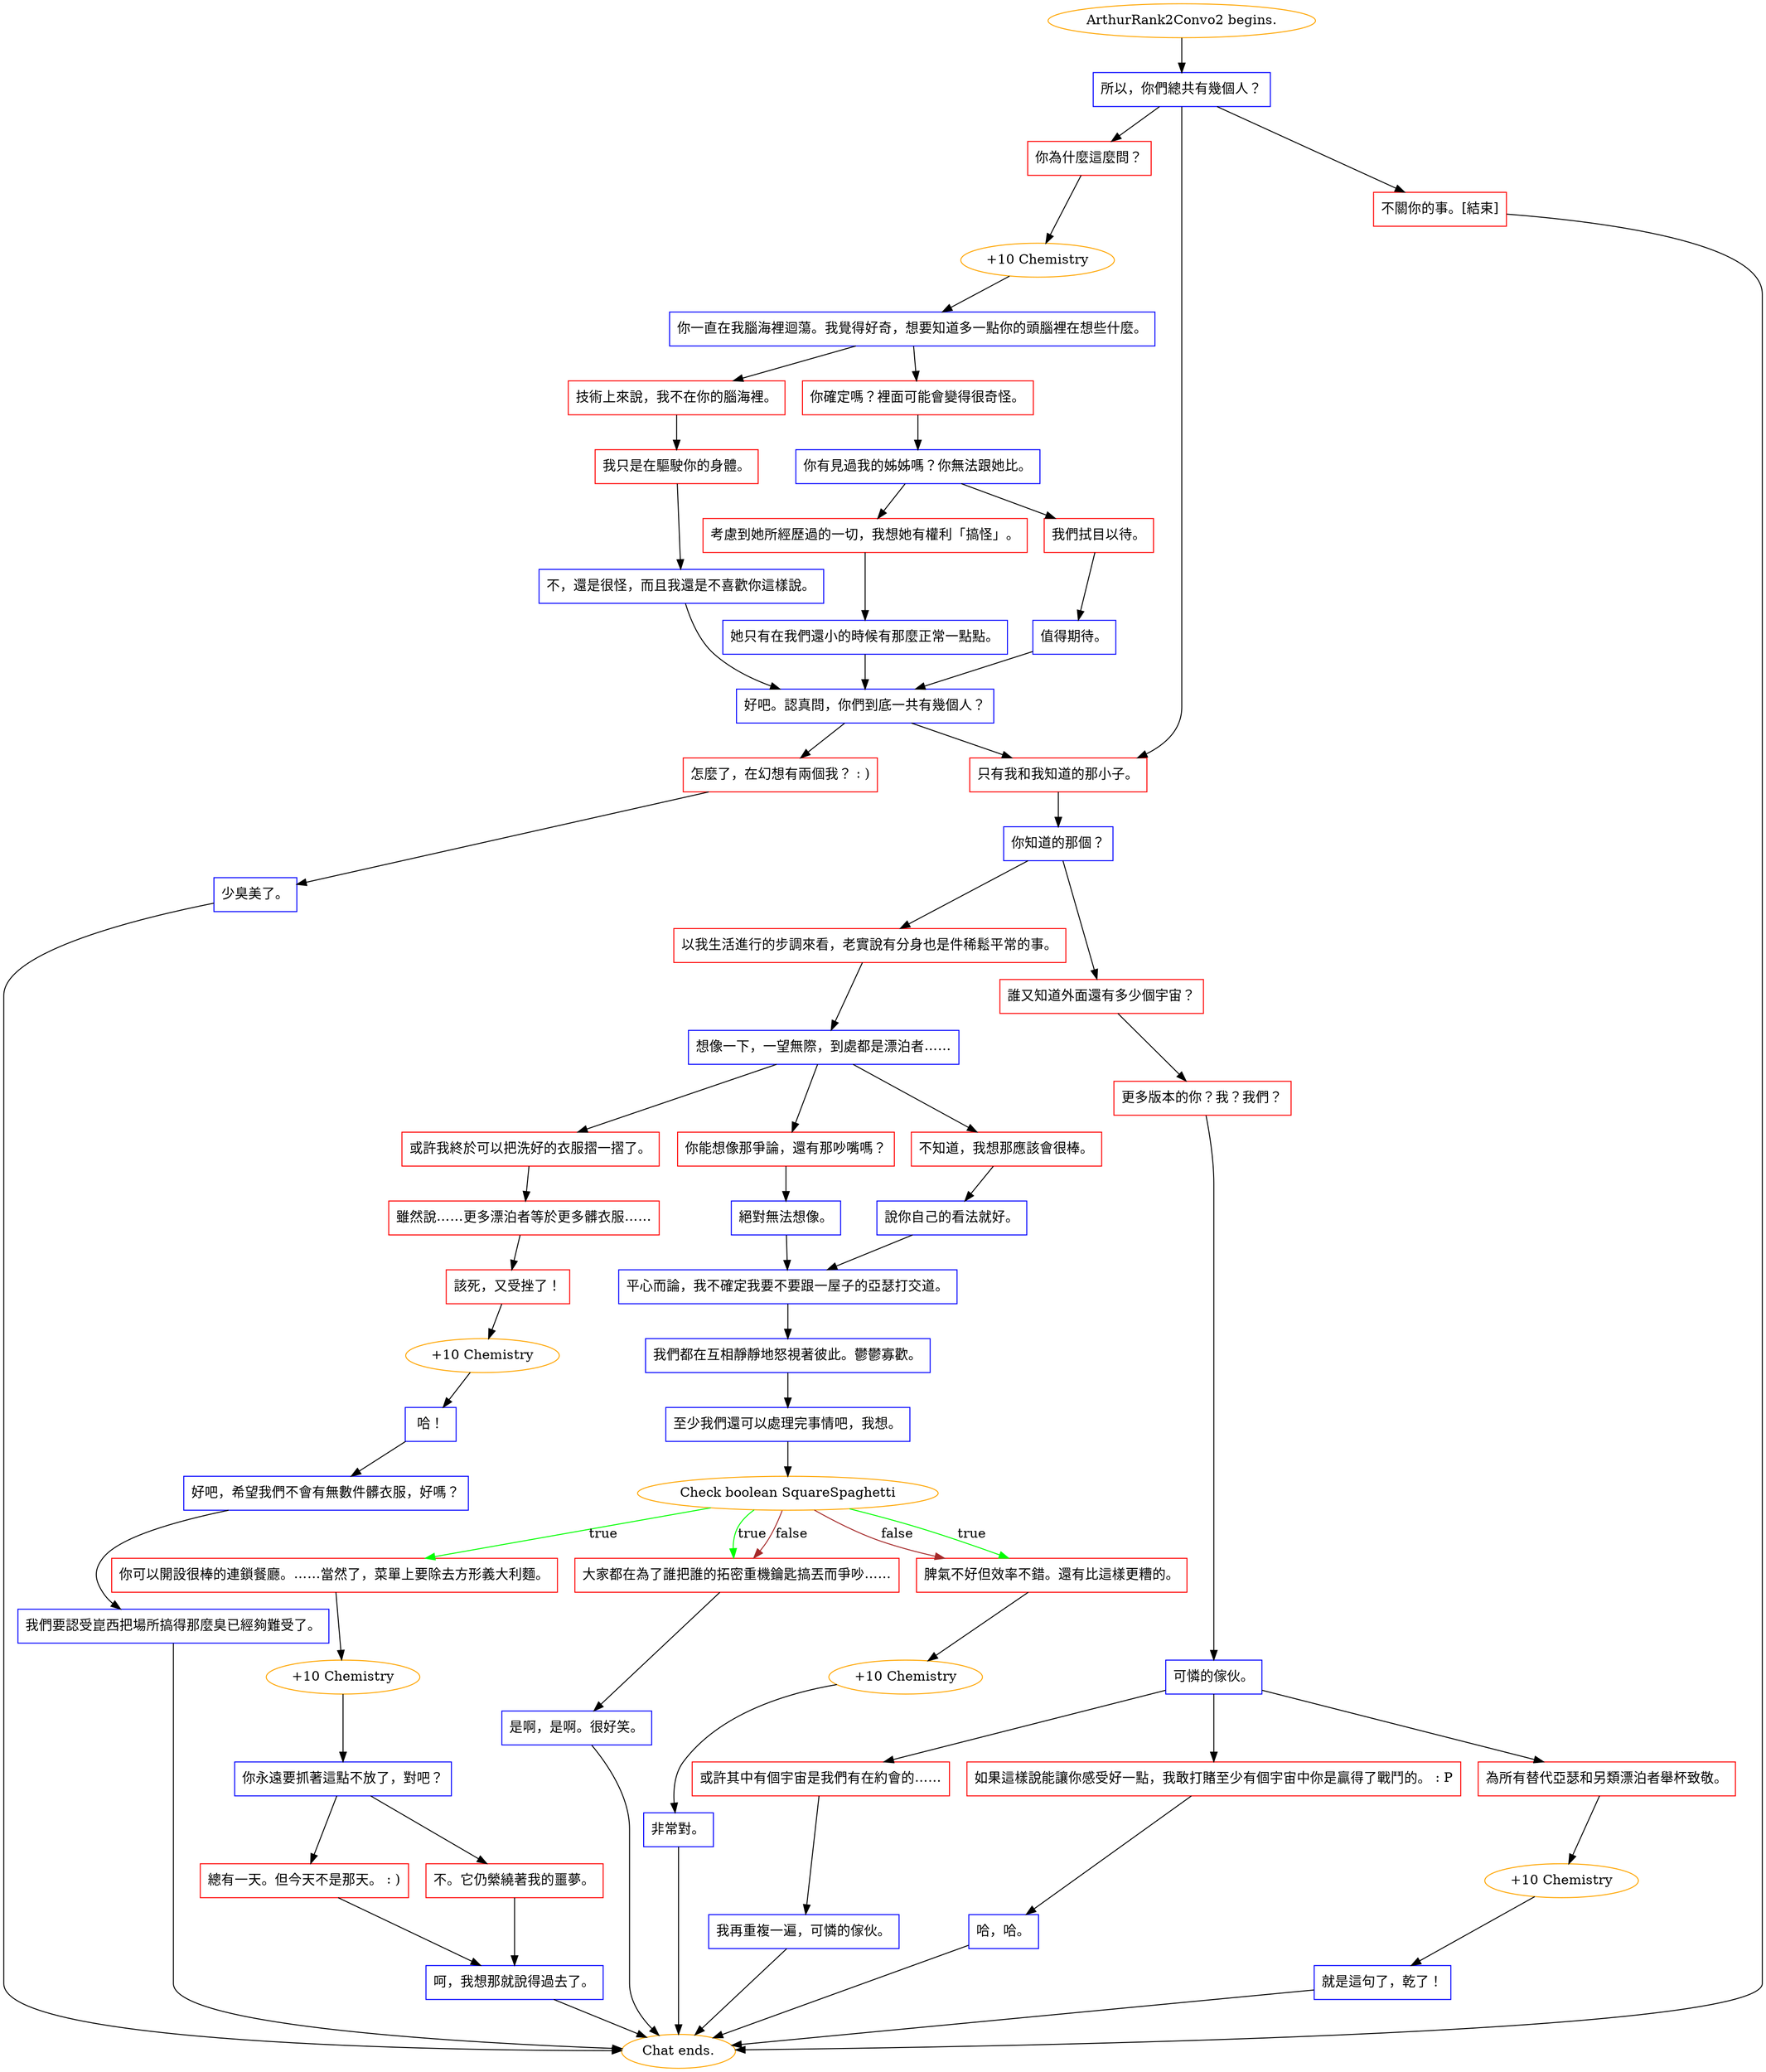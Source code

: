 digraph {
	"ArthurRank2Convo2 begins." [color=orange];
		"ArthurRank2Convo2 begins." -> j4290320844;
	j4290320844 [label="所以，你們總共有幾個人？",shape=box,color=blue];
		j4290320844 -> j3859593511;
		j4290320844 -> j3287693415;
		j4290320844 -> j1842778832;
	j3859593511 [label="你為什麼這麼問？",shape=box,color=red];
		j3859593511 -> j604009814;
	j3287693415 [label="不關你的事。[結束]",shape=box,color=red];
		j3287693415 -> "Chat ends.";
	j1842778832 [label="只有我和我知道的那小子。",shape=box,color=red];
		j1842778832 -> j2766919179;
	j604009814 [label="+10 Chemistry",color=orange];
		j604009814 -> j1844552909;
	"Chat ends." [color=orange];
	j2766919179 [label="你知道的那個？",shape=box,color=blue];
		j2766919179 -> j3868456473;
		j2766919179 -> j4276742397;
	j1844552909 [label="你一直在我腦海裡迴蕩。我覺得好奇，想要知道多一點你的頭腦裡在想些什麼。",shape=box,color=blue];
		j1844552909 -> j2906779650;
		j1844552909 -> j3248337555;
	j3868456473 [label="以我生活進行的步調來看，老實說有分身也是件稀鬆平常的事。",shape=box,color=red];
		j3868456473 -> j1450491578;
	j4276742397 [label="誰又知道外面還有多少個宇宙？",shape=box,color=red];
		j4276742397 -> j1444262872;
	j2906779650 [label="技術上來說，我不在你的腦海裡。",shape=box,color=red];
		j2906779650 -> j169223734;
	j3248337555 [label="你確定嗎？裡面可能會變得很奇怪。",shape=box,color=red];
		j3248337555 -> j3696359539;
	j1450491578 [label="想像一下，一望無際，到處都是漂泊者……",shape=box,color=blue];
		j1450491578 -> j3795932803;
		j1450491578 -> j1637029778;
		j1450491578 -> j4278081737;
	j1444262872 [label="更多版本的你？我？我們？",shape=box,color=red];
		j1444262872 -> j2467548740;
	j169223734 [label="我只是在驅駛你的身體。",shape=box,color=red];
		j169223734 -> j3770907588;
	j3696359539 [label="你有見過我的姊姊嗎？你無法跟她比。",shape=box,color=blue];
		j3696359539 -> j179285682;
		j3696359539 -> j1766834456;
	j3795932803 [label="或許我終於可以把洗好的衣服摺一摺了。",shape=box,color=red];
		j3795932803 -> j367055961;
	j1637029778 [label="你能想像那爭論，還有那吵嘴嗎？",shape=box,color=red];
		j1637029778 -> j2661927086;
	j4278081737 [label="不知道，我想那應該會很棒。",shape=box,color=red];
		j4278081737 -> j1822372675;
	j2467548740 [label="可憐的傢伙。",shape=box,color=blue];
		j2467548740 -> j639368063;
		j2467548740 -> j2273236513;
		j2467548740 -> j1128739024;
	j3770907588 [label="不，還是很怪，而且我還是不喜歡你這樣說。",shape=box,color=blue];
		j3770907588 -> j2594868994;
	j179285682 [label="考慮到她所經歷過的一切，我想她有權利「搞怪」。",shape=box,color=red];
		j179285682 -> j1951691096;
	j1766834456 [label="我們拭目以待。",shape=box,color=red];
		j1766834456 -> j1291448106;
	j367055961 [label="雖然說……更多漂泊者等於更多髒衣服……",shape=box,color=red];
		j367055961 -> j2121161083;
	j2661927086 [label="絕對無法想像。",shape=box,color=blue];
		j2661927086 -> j153036197;
	j1822372675 [label="說你自己的看法就好。",shape=box,color=blue];
		j1822372675 -> j153036197;
	j639368063 [label="或許其中有個宇宙是我們有在約會的……",shape=box,color=red];
		j639368063 -> j3879835834;
	j2273236513 [label="如果這樣說能讓你感受好一點，我敢打賭至少有個宇宙中你是贏得了戰鬥的。 : P",shape=box,color=red];
		j2273236513 -> j3515908281;
	j1128739024 [label="為所有替代亞瑟和另類漂泊者舉杯致敬。",shape=box,color=red];
		j1128739024 -> j790304538;
	j2594868994 [label="好吧。認真問，你們到底一共有幾個人？",shape=box,color=blue];
		j2594868994 -> j3813546553;
		j2594868994 -> j1842778832;
	j1951691096 [label="她只有在我們還小的時候有那麼正常一點點。",shape=box,color=blue];
		j1951691096 -> j2594868994;
	j1291448106 [label="值得期待。",shape=box,color=blue];
		j1291448106 -> j2594868994;
	j2121161083 [label="該死，又受挫了！",shape=box,color=red];
		j2121161083 -> j4142521762;
	j153036197 [label="平心而論，我不確定我要不要跟一屋子的亞瑟打交道。",shape=box,color=blue];
		j153036197 -> j1400986061;
	j3879835834 [label="我再重複一遍，可憐的傢伙。",shape=box,color=blue];
		j3879835834 -> "Chat ends.";
	j3515908281 [label="哈，哈。",shape=box,color=blue];
		j3515908281 -> "Chat ends.";
	j790304538 [label="+10 Chemistry",color=orange];
		j790304538 -> j1998423809;
	j3813546553 [label="怎麼了，在幻想有兩個我？ : )",shape=box,color=red];
		j3813546553 -> j2557837365;
	j4142521762 [label="+10 Chemistry",color=orange];
		j4142521762 -> j3531360596;
	j1400986061 [label="我們都在互相靜靜地怒視著彼此。鬱鬱寡歡。",shape=box,color=blue];
		j1400986061 -> j4099730559;
	j1998423809 [label="就是這句了，乾了！",shape=box,color=blue];
		j1998423809 -> "Chat ends.";
	j2557837365 [label="少臭美了。",shape=box,color=blue];
		j2557837365 -> "Chat ends.";
	j3531360596 [label="哈！",shape=box,color=blue];
		j3531360596 -> j3240059631;
	j4099730559 [label="至少我們還可以處理完事情吧，我想。",shape=box,color=blue];
		j4099730559 -> j3719512554;
	j3240059631 [label="好吧，希望我們不會有無數件髒衣服，好嗎？",shape=box,color=blue];
		j3240059631 -> j3330698908;
	j3719512554 [label="Check boolean SquareSpaghetti",color=orange];
		j3719512554 -> j3935854289 [label=true,color=green];
		j3719512554 -> j3067340518 [label=true,color=green];
		j3719512554 -> j2849825780 [label=true,color=green];
		j3719512554 -> j3067340518 [label=false,color=brown];
		j3719512554 -> j2849825780 [label=false,color=brown];
	j3330698908 [label="我們要認受崑西把場所搞得那麼臭已經夠難受了。",shape=box,color=blue];
		j3330698908 -> "Chat ends.";
	j3935854289 [label="你可以開設很棒的連鎖餐廳。……當然了，菜單上要除去方形義大利麵。",shape=box,color=red];
		j3935854289 -> j4247877328;
	j3067340518 [label="脾氣不好但效率不錯。還有比這樣更糟的。",shape=box,color=red];
		j3067340518 -> j1630944789;
	j2849825780 [label="大家都在為了誰把誰的拓密重機鑰匙搞丟而爭吵……",shape=box,color=red];
		j2849825780 -> j2567746762;
	j4247877328 [label="+10 Chemistry",color=orange];
		j4247877328 -> j686579196;
	j1630944789 [label="+10 Chemistry",color=orange];
		j1630944789 -> j3668740655;
	j2567746762 [label="是啊，是啊。很好笑。",shape=box,color=blue];
		j2567746762 -> "Chat ends.";
	j686579196 [label="你永遠要抓著這點不放了，對吧？",shape=box,color=blue];
		j686579196 -> j2624182581;
		j686579196 -> j595281657;
	j3668740655 [label="非常對。",shape=box,color=blue];
		j3668740655 -> "Chat ends.";
	j2624182581 [label="總有一天。但今天不是那天。 : )",shape=box,color=red];
		j2624182581 -> j3842216427;
	j595281657 [label="不。它仍縈繞著我的噩夢。",shape=box,color=red];
		j595281657 -> j3842216427;
	j3842216427 [label="呵，我想那就說得過去了。",shape=box,color=blue];
		j3842216427 -> "Chat ends.";
}